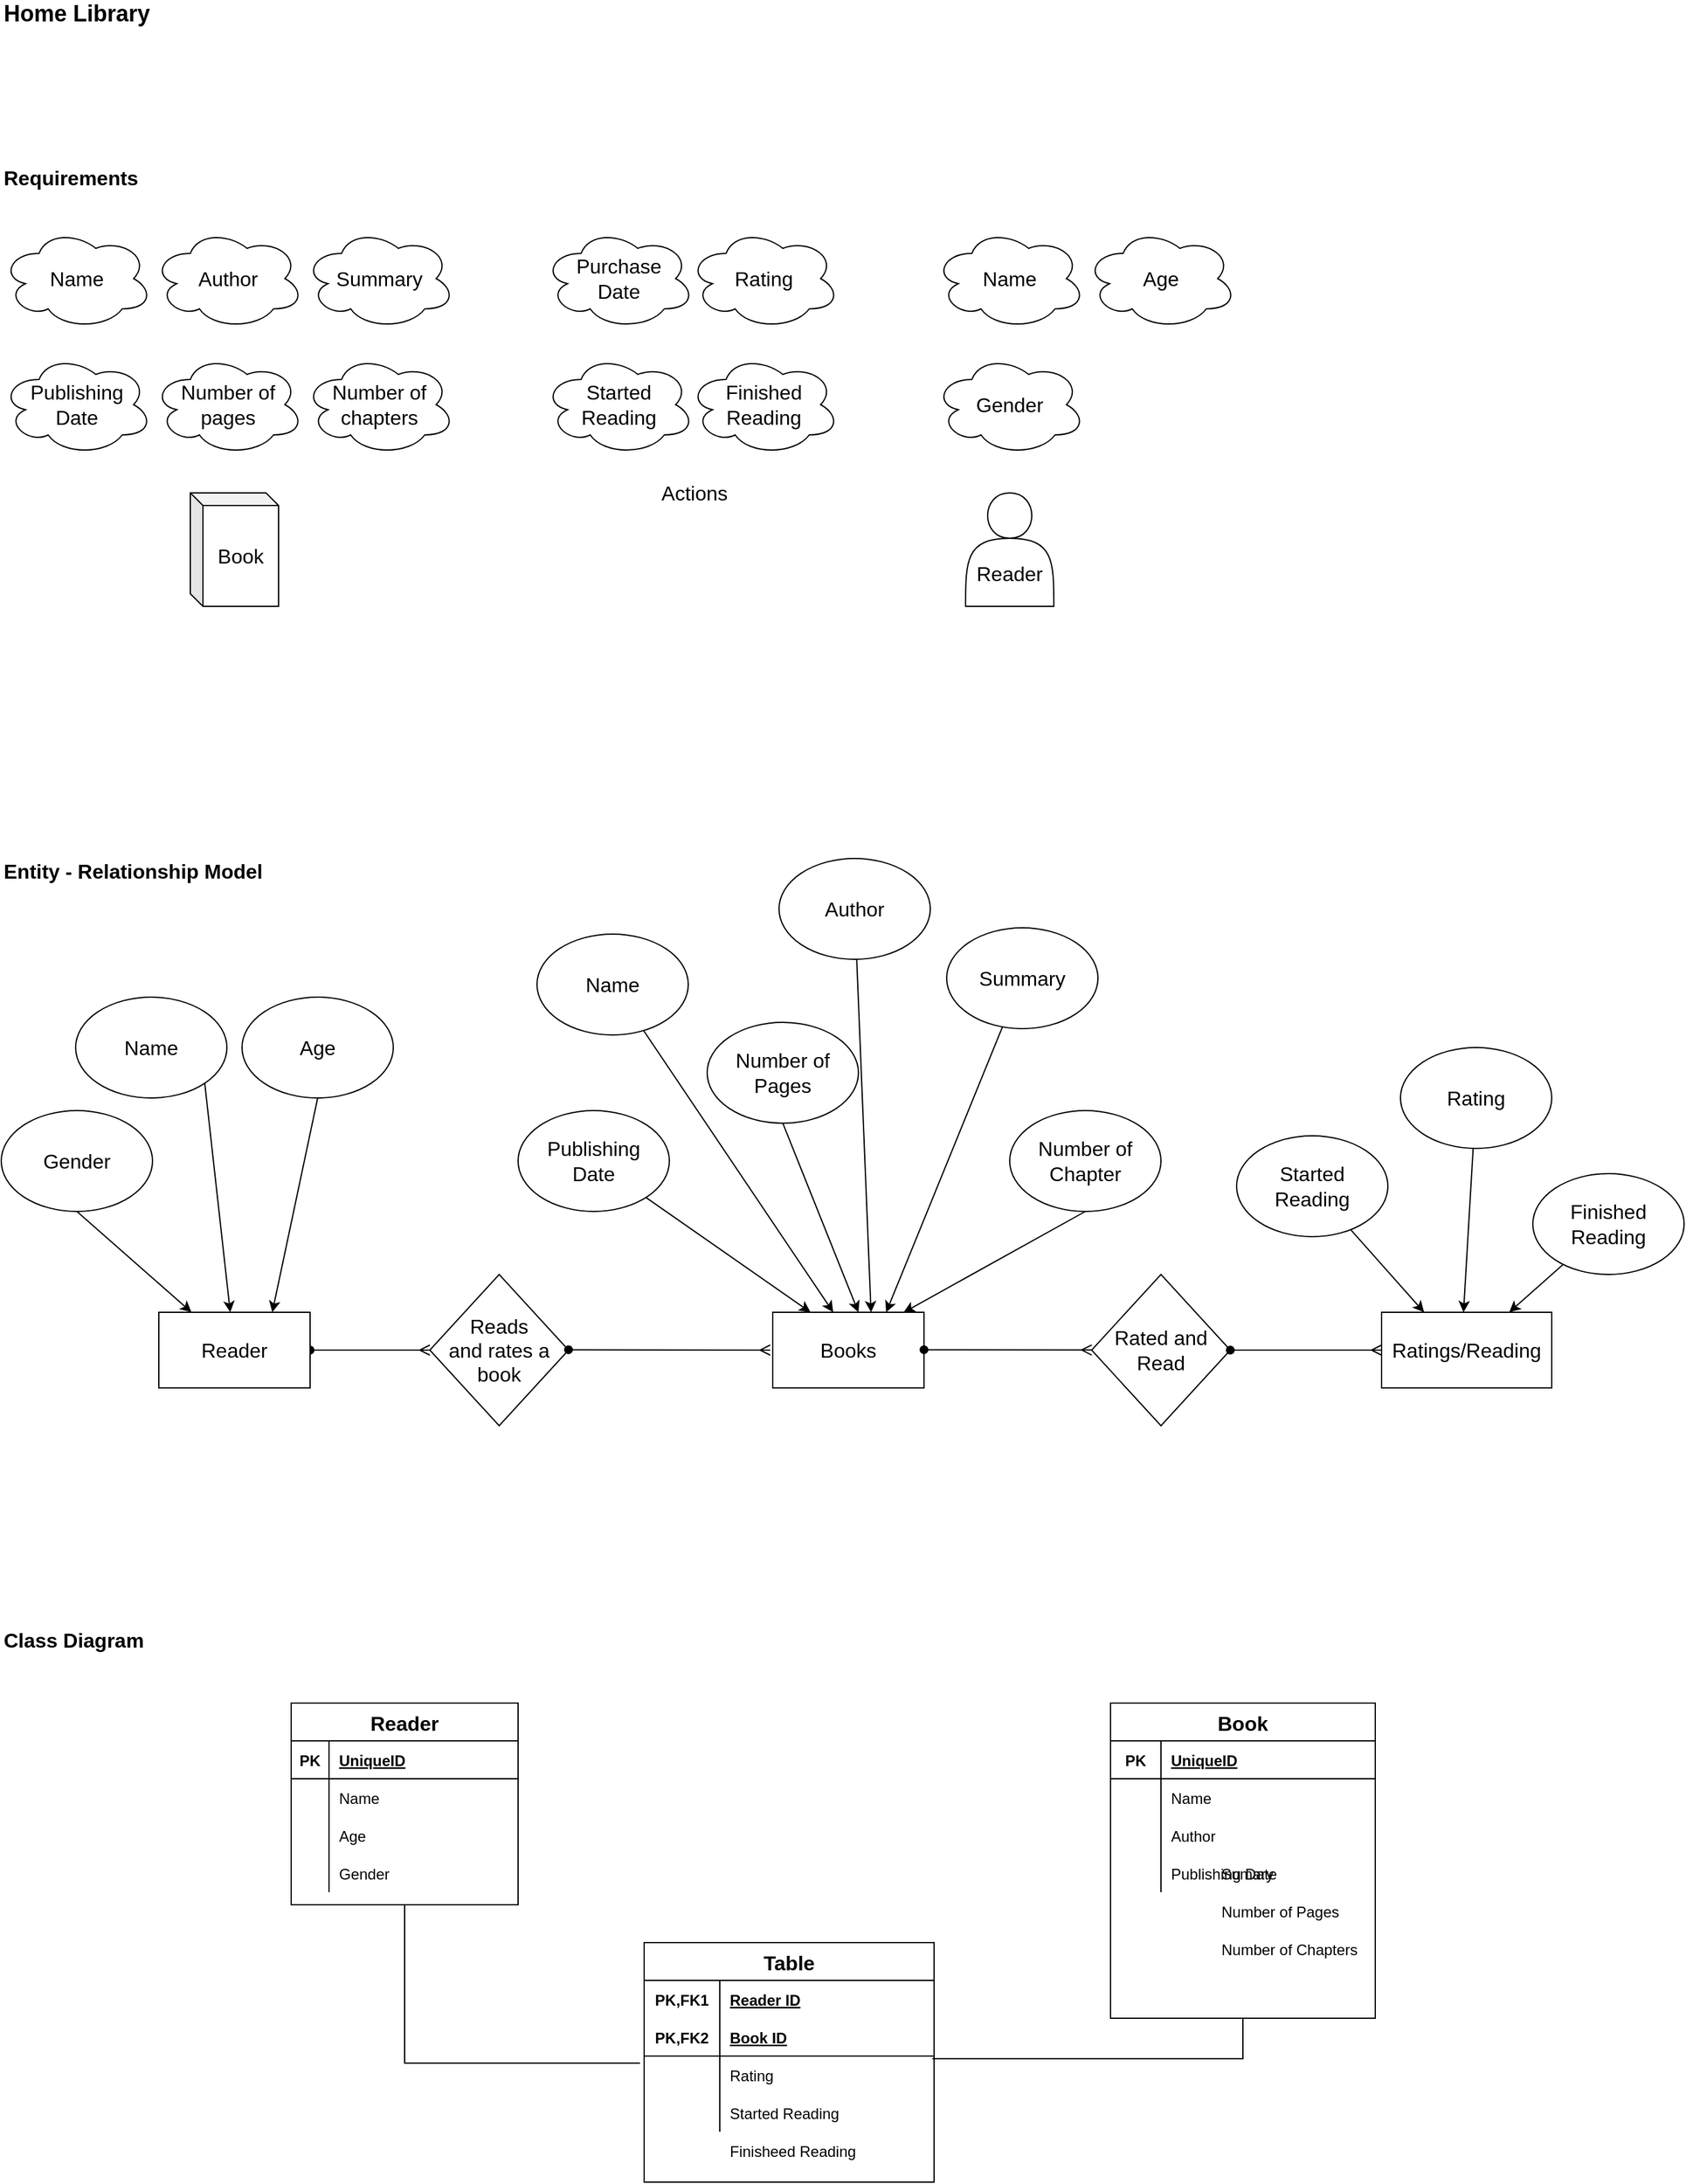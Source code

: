 <mxfile version="13.8.8" type="github">
  <diagram id="lw3_j7wf6DfLCtdXSwcF" name="Page-1">
    <mxGraphModel dx="2966" dy="2114" grid="1" gridSize="10" guides="1" tooltips="1" connect="1" arrows="1" fold="1" page="1" pageScale="1" pageWidth="827" pageHeight="1169" math="0" shadow="0">
      <root>
        <mxCell id="0" />
        <mxCell id="1" parent="0" />
        <mxCell id="b3z_TrKQlpET2KXninBQ-1" value="Requirements" style="text;html=1;strokeColor=none;fillColor=none;align=left;verticalAlign=middle;whiteSpace=wrap;rounded=0;fontSize=16;fontStyle=1" vertex="1" parent="1">
          <mxGeometry x="140" y="160" width="140" height="20" as="geometry" />
        </mxCell>
        <mxCell id="b3z_TrKQlpET2KXninBQ-3" value="Book" style="shape=cube;whiteSpace=wrap;html=1;boundedLbl=1;backgroundOutline=1;darkOpacity=0.05;darkOpacity2=0.1;fontSize=16;size=10;" vertex="1" parent="1">
          <mxGeometry x="290" y="420" width="70" height="90" as="geometry" />
        </mxCell>
        <mxCell id="b3z_TrKQlpET2KXninBQ-4" value="Name" style="ellipse;shape=cloud;whiteSpace=wrap;html=1;fontSize=16;" vertex="1" parent="1">
          <mxGeometry x="880" y="210" width="120" height="80" as="geometry" />
        </mxCell>
        <mxCell id="b3z_TrKQlpET2KXninBQ-5" value="Age" style="ellipse;shape=cloud;whiteSpace=wrap;html=1;fontSize=16;" vertex="1" parent="1">
          <mxGeometry x="1000" y="210" width="120" height="80" as="geometry" />
        </mxCell>
        <mxCell id="b3z_TrKQlpET2KXninBQ-6" value="Gender" style="ellipse;shape=cloud;whiteSpace=wrap;html=1;fontSize=16;" vertex="1" parent="1">
          <mxGeometry x="880" y="310" width="120" height="80" as="geometry" />
        </mxCell>
        <mxCell id="b3z_TrKQlpET2KXninBQ-7" value="Name" style="ellipse;shape=cloud;whiteSpace=wrap;html=1;fontSize=16;" vertex="1" parent="1">
          <mxGeometry x="140" y="210" width="120" height="80" as="geometry" />
        </mxCell>
        <mxCell id="b3z_TrKQlpET2KXninBQ-8" value="Author" style="ellipse;shape=cloud;whiteSpace=wrap;html=1;fontSize=16;" vertex="1" parent="1">
          <mxGeometry x="260" y="210" width="120" height="80" as="geometry" />
        </mxCell>
        <mxCell id="b3z_TrKQlpET2KXninBQ-9" value="Summary" style="ellipse;shape=cloud;whiteSpace=wrap;html=1;fontSize=16;" vertex="1" parent="1">
          <mxGeometry x="380" y="210" width="120" height="80" as="geometry" />
        </mxCell>
        <mxCell id="b3z_TrKQlpET2KXninBQ-10" value="Number of pages" style="ellipse;shape=cloud;whiteSpace=wrap;html=1;fontSize=16;" vertex="1" parent="1">
          <mxGeometry x="260" y="310" width="120" height="80" as="geometry" />
        </mxCell>
        <mxCell id="b3z_TrKQlpET2KXninBQ-11" value="Number of chapters" style="ellipse;shape=cloud;whiteSpace=wrap;html=1;fontSize=16;" vertex="1" parent="1">
          <mxGeometry x="380" y="310" width="120" height="80" as="geometry" />
        </mxCell>
        <mxCell id="b3z_TrKQlpET2KXninBQ-12" value="Publishing&lt;br&gt;Date" style="ellipse;shape=cloud;whiteSpace=wrap;html=1;fontSize=16;" vertex="1" parent="1">
          <mxGeometry x="140" y="310" width="120" height="80" as="geometry" />
        </mxCell>
        <mxCell id="b3z_TrKQlpET2KXninBQ-13" value="Purchase&lt;br&gt;Date" style="ellipse;shape=cloud;whiteSpace=wrap;html=1;fontSize=16;" vertex="1" parent="1">
          <mxGeometry x="570" y="210" width="120" height="80" as="geometry" />
        </mxCell>
        <mxCell id="b3z_TrKQlpET2KXninBQ-14" value="Started&lt;br&gt;Reading" style="ellipse;shape=cloud;whiteSpace=wrap;html=1;fontSize=16;" vertex="1" parent="1">
          <mxGeometry x="570" y="310" width="120" height="80" as="geometry" />
        </mxCell>
        <mxCell id="b3z_TrKQlpET2KXninBQ-15" value="Finished&lt;br&gt;Reading" style="ellipse;shape=cloud;whiteSpace=wrap;html=1;fontSize=16;" vertex="1" parent="1">
          <mxGeometry x="685" y="310" width="120" height="80" as="geometry" />
        </mxCell>
        <mxCell id="b3z_TrKQlpET2KXninBQ-16" value="Home Library" style="text;html=1;strokeColor=none;fillColor=none;align=left;verticalAlign=middle;whiteSpace=wrap;rounded=0;fontSize=18;fontStyle=1" vertex="1" parent="1">
          <mxGeometry x="140" y="30" width="150" height="20" as="geometry" />
        </mxCell>
        <mxCell id="b3z_TrKQlpET2KXninBQ-19" value="Rating" style="ellipse;shape=cloud;whiteSpace=wrap;html=1;fontSize=16;" vertex="1" parent="1">
          <mxGeometry x="685" y="210" width="120" height="80" as="geometry" />
        </mxCell>
        <mxCell id="b3z_TrKQlpET2KXninBQ-22" value="&lt;br&gt;&lt;br&gt;Reader" style="shape=actor;whiteSpace=wrap;html=1;fontSize=16;align=center;" vertex="1" parent="1">
          <mxGeometry x="905" y="420" width="70" height="90" as="geometry" />
        </mxCell>
        <mxCell id="b3z_TrKQlpET2KXninBQ-24" value="Actions" style="text;html=1;strokeColor=none;fillColor=none;align=center;verticalAlign=middle;whiteSpace=wrap;rounded=0;fontSize=16;" vertex="1" parent="1">
          <mxGeometry x="670" y="410" width="40" height="20" as="geometry" />
        </mxCell>
        <mxCell id="b3z_TrKQlpET2KXninBQ-25" value="Entity - Relationship Model" style="text;html=1;strokeColor=none;fillColor=none;align=left;verticalAlign=middle;whiteSpace=wrap;rounded=0;fontSize=16;fontStyle=1" vertex="1" parent="1">
          <mxGeometry x="140" y="710" width="220" height="20" as="geometry" />
        </mxCell>
        <mxCell id="b3z_TrKQlpET2KXninBQ-27" value="Books&lt;span style=&quot;color: rgba(0 , 0 , 0 , 0) ; font-family: monospace ; font-size: 0px&quot;&gt;%3CmxGraphModel%3E%3Croot%3E%3CmxCell%20id%3D%220%22%2F%3E%3CmxCell%20id%3D%221%22%20parent%3D%220%22%2F%3E%3CmxCell%20id%3D%222%22%20value%3D%22Requirements%22%20style%3D%22text%3Bhtml%3D1%3BstrokeColor%3Dnone%3BfillColor%3Dnone%3Balign%3Dleft%3BverticalAlign%3Dmiddle%3BwhiteSpace%3Dwrap%3Brounded%3D0%3BfontSize%3D16%3BfontStyle%3D1%22%20vertex%3D%221%22%20parent%3D%221%22%3E%3CmxGeometry%20x%3D%2240%22%20y%3D%2290%22%20width%3D%22140%22%20height%3D%2220%22%20as%3D%22geometry%22%2F%3E%3C%2FmxCell%3E%3C%2Froot%3E%3C%2FmxGraphModel%3E&lt;/span&gt;" style="rounded=0;whiteSpace=wrap;html=1;fontSize=16;align=center;" vertex="1" parent="1">
          <mxGeometry x="752" y="1070" width="120" height="60" as="geometry" />
        </mxCell>
        <mxCell id="b3z_TrKQlpET2KXninBQ-28" value="Ratings/Reading" style="rounded=0;whiteSpace=wrap;html=1;fontSize=16;align=center;" vertex="1" parent="1">
          <mxGeometry x="1235" y="1070" width="135" height="60" as="geometry" />
        </mxCell>
        <mxCell id="b3z_TrKQlpET2KXninBQ-67" style="edgeStyle=none;rounded=0;orthogonalLoop=1;jettySize=auto;html=1;entryX=0;entryY=0.5;entryDx=0;entryDy=0;fontSize=16;startArrow=oval;startFill=1;endArrow=ERmany;endFill=0;" edge="1" parent="1" source="b3z_TrKQlpET2KXninBQ-29" target="b3z_TrKQlpET2KXninBQ-45">
          <mxGeometry relative="1" as="geometry" />
        </mxCell>
        <mxCell id="b3z_TrKQlpET2KXninBQ-29" value="Reader" style="rounded=0;whiteSpace=wrap;html=1;fontSize=16;align=center;" vertex="1" parent="1">
          <mxGeometry x="265" y="1070" width="120" height="60" as="geometry" />
        </mxCell>
        <mxCell id="b3z_TrKQlpET2KXninBQ-60" style="edgeStyle=none;rounded=0;orthogonalLoop=1;jettySize=auto;html=1;fontSize=16;" edge="1" parent="1" source="b3z_TrKQlpET2KXninBQ-30">
          <mxGeometry relative="1" as="geometry">
            <mxPoint x="800" y="1070" as="targetPoint" />
          </mxGeometry>
        </mxCell>
        <mxCell id="b3z_TrKQlpET2KXninBQ-30" value="Name" style="ellipse;whiteSpace=wrap;html=1;fontSize=16;align=center;" vertex="1" parent="1">
          <mxGeometry x="565" y="770" width="120" height="80" as="geometry" />
        </mxCell>
        <mxCell id="b3z_TrKQlpET2KXninBQ-61" style="edgeStyle=none;rounded=0;orthogonalLoop=1;jettySize=auto;html=1;fontSize=16;" edge="1" parent="1" source="b3z_TrKQlpET2KXninBQ-31">
          <mxGeometry relative="1" as="geometry">
            <mxPoint x="830" y="1070" as="targetPoint" />
          </mxGeometry>
        </mxCell>
        <mxCell id="b3z_TrKQlpET2KXninBQ-31" value="Author" style="ellipse;whiteSpace=wrap;html=1;fontSize=16;align=center;" vertex="1" parent="1">
          <mxGeometry x="757" y="710" width="120" height="80" as="geometry" />
        </mxCell>
        <mxCell id="b3z_TrKQlpET2KXninBQ-62" style="edgeStyle=none;rounded=0;orthogonalLoop=1;jettySize=auto;html=1;entryX=0.75;entryY=0;entryDx=0;entryDy=0;fontSize=16;" edge="1" parent="1" source="b3z_TrKQlpET2KXninBQ-32" target="b3z_TrKQlpET2KXninBQ-27">
          <mxGeometry relative="1" as="geometry" />
        </mxCell>
        <mxCell id="b3z_TrKQlpET2KXninBQ-32" value="Summary" style="ellipse;whiteSpace=wrap;html=1;fontSize=16;align=center;" vertex="1" parent="1">
          <mxGeometry x="890" y="765" width="120" height="80" as="geometry" />
        </mxCell>
        <mxCell id="b3z_TrKQlpET2KXninBQ-57" style="edgeStyle=none;rounded=0;orthogonalLoop=1;jettySize=auto;html=1;entryX=0.25;entryY=0;entryDx=0;entryDy=0;fontSize=16;" edge="1" parent="1" source="b3z_TrKQlpET2KXninBQ-33" target="b3z_TrKQlpET2KXninBQ-27">
          <mxGeometry relative="1" as="geometry" />
        </mxCell>
        <mxCell id="b3z_TrKQlpET2KXninBQ-33" value="Publishing&lt;br&gt;Date" style="ellipse;whiteSpace=wrap;html=1;fontSize=16;align=center;" vertex="1" parent="1">
          <mxGeometry x="550" y="910" width="120" height="80" as="geometry" />
        </mxCell>
        <mxCell id="b3z_TrKQlpET2KXninBQ-58" style="edgeStyle=none;rounded=0;orthogonalLoop=1;jettySize=auto;html=1;exitX=0.5;exitY=1;exitDx=0;exitDy=0;fontSize=16;" edge="1" parent="1" source="b3z_TrKQlpET2KXninBQ-34">
          <mxGeometry relative="1" as="geometry">
            <mxPoint x="820" y="1070" as="targetPoint" />
          </mxGeometry>
        </mxCell>
        <mxCell id="b3z_TrKQlpET2KXninBQ-34" value="Number of&lt;br&gt;Pages" style="ellipse;whiteSpace=wrap;html=1;fontSize=16;align=center;" vertex="1" parent="1">
          <mxGeometry x="700" y="840" width="120" height="80" as="geometry" />
        </mxCell>
        <mxCell id="b3z_TrKQlpET2KXninBQ-59" style="edgeStyle=none;rounded=0;orthogonalLoop=1;jettySize=auto;html=1;exitX=0.5;exitY=1;exitDx=0;exitDy=0;entryX=0.865;entryY=0.002;entryDx=0;entryDy=0;fontSize=16;entryPerimeter=0;" edge="1" parent="1" source="b3z_TrKQlpET2KXninBQ-35" target="b3z_TrKQlpET2KXninBQ-27">
          <mxGeometry relative="1" as="geometry" />
        </mxCell>
        <mxCell id="b3z_TrKQlpET2KXninBQ-35" value="Number of&lt;br&gt;Chapter" style="ellipse;whiteSpace=wrap;html=1;fontSize=16;align=center;" vertex="1" parent="1">
          <mxGeometry x="940" y="910" width="120" height="80" as="geometry" />
        </mxCell>
        <mxCell id="b3z_TrKQlpET2KXninBQ-65" style="edgeStyle=none;rounded=0;orthogonalLoop=1;jettySize=auto;html=1;fontSize=16;" edge="1" parent="1" source="b3z_TrKQlpET2KXninBQ-37">
          <mxGeometry relative="1" as="geometry">
            <mxPoint x="1300" y="1070" as="targetPoint" />
          </mxGeometry>
        </mxCell>
        <mxCell id="b3z_TrKQlpET2KXninBQ-37" value="Rating" style="ellipse;whiteSpace=wrap;html=1;fontSize=16;align=center;" vertex="1" parent="1">
          <mxGeometry x="1250" y="860" width="120" height="80" as="geometry" />
        </mxCell>
        <mxCell id="b3z_TrKQlpET2KXninBQ-63" style="edgeStyle=none;rounded=0;orthogonalLoop=1;jettySize=auto;html=1;entryX=0.25;entryY=0;entryDx=0;entryDy=0;fontSize=16;" edge="1" parent="1" source="b3z_TrKQlpET2KXninBQ-38" target="b3z_TrKQlpET2KXninBQ-28">
          <mxGeometry relative="1" as="geometry" />
        </mxCell>
        <mxCell id="b3z_TrKQlpET2KXninBQ-38" value="Started&lt;br&gt;Reading" style="ellipse;whiteSpace=wrap;html=1;fontSize=16;align=center;" vertex="1" parent="1">
          <mxGeometry x="1120" y="930" width="120" height="80" as="geometry" />
        </mxCell>
        <mxCell id="b3z_TrKQlpET2KXninBQ-40" value="Rated and Read" style="rhombus;whiteSpace=wrap;html=1;fontSize=16;align=center;" vertex="1" parent="1">
          <mxGeometry x="1005" y="1040" width="110" height="120" as="geometry" />
        </mxCell>
        <mxCell id="b3z_TrKQlpET2KXninBQ-66" style="edgeStyle=none;rounded=0;orthogonalLoop=1;jettySize=auto;html=1;entryX=0.75;entryY=0;entryDx=0;entryDy=0;fontSize=16;" edge="1" parent="1" source="b3z_TrKQlpET2KXninBQ-41" target="b3z_TrKQlpET2KXninBQ-28">
          <mxGeometry relative="1" as="geometry" />
        </mxCell>
        <mxCell id="b3z_TrKQlpET2KXninBQ-41" value="Finished&lt;br&gt;Reading" style="ellipse;whiteSpace=wrap;html=1;fontSize=16;align=center;" vertex="1" parent="1">
          <mxGeometry x="1355" y="960" width="120" height="80" as="geometry" />
        </mxCell>
        <mxCell id="b3z_TrKQlpET2KXninBQ-53" style="rounded=0;orthogonalLoop=1;jettySize=auto;html=1;exitX=1;exitY=1;exitDx=0;exitDy=0;fontSize=16;" edge="1" parent="1" source="b3z_TrKQlpET2KXninBQ-42" target="b3z_TrKQlpET2KXninBQ-29">
          <mxGeometry relative="1" as="geometry" />
        </mxCell>
        <mxCell id="b3z_TrKQlpET2KXninBQ-42" value="Name" style="ellipse;whiteSpace=wrap;html=1;fontSize=16;align=center;" vertex="1" parent="1">
          <mxGeometry x="199" y="820" width="120" height="80" as="geometry" />
        </mxCell>
        <mxCell id="b3z_TrKQlpET2KXninBQ-56" style="edgeStyle=none;rounded=0;orthogonalLoop=1;jettySize=auto;html=1;exitX=0.5;exitY=1;exitDx=0;exitDy=0;entryX=0.75;entryY=0;entryDx=0;entryDy=0;fontSize=16;" edge="1" parent="1" source="b3z_TrKQlpET2KXninBQ-43" target="b3z_TrKQlpET2KXninBQ-29">
          <mxGeometry relative="1" as="geometry" />
        </mxCell>
        <mxCell id="b3z_TrKQlpET2KXninBQ-43" value="Age" style="ellipse;whiteSpace=wrap;html=1;fontSize=16;align=center;" vertex="1" parent="1">
          <mxGeometry x="331" y="820" width="120" height="80" as="geometry" />
        </mxCell>
        <mxCell id="b3z_TrKQlpET2KXninBQ-52" style="rounded=0;orthogonalLoop=1;jettySize=auto;html=1;exitX=0.5;exitY=1;exitDx=0;exitDy=0;fontSize=16;" edge="1" parent="1" source="b3z_TrKQlpET2KXninBQ-44" target="b3z_TrKQlpET2KXninBQ-29">
          <mxGeometry relative="1" as="geometry" />
        </mxCell>
        <mxCell id="b3z_TrKQlpET2KXninBQ-44" value="Gender" style="ellipse;whiteSpace=wrap;html=1;fontSize=16;align=center;" vertex="1" parent="1">
          <mxGeometry x="140" y="910" width="120" height="80" as="geometry" />
        </mxCell>
        <mxCell id="b3z_TrKQlpET2KXninBQ-45" value="Reads&lt;br&gt;and rates a&lt;br&gt;book" style="rhombus;whiteSpace=wrap;html=1;fontSize=16;align=center;" vertex="1" parent="1">
          <mxGeometry x="480" y="1040" width="110" height="120" as="geometry" />
        </mxCell>
        <mxCell id="b3z_TrKQlpET2KXninBQ-68" style="edgeStyle=none;rounded=0;orthogonalLoop=1;jettySize=auto;html=1;fontSize=16;startArrow=oval;startFill=1;endArrow=ERmany;endFill=0;" edge="1" parent="1">
          <mxGeometry relative="1" as="geometry">
            <mxPoint x="590" y="1099.71" as="sourcePoint" />
            <mxPoint x="750" y="1100" as="targetPoint" />
          </mxGeometry>
        </mxCell>
        <mxCell id="b3z_TrKQlpET2KXninBQ-69" style="edgeStyle=none;rounded=0;orthogonalLoop=1;jettySize=auto;html=1;fontSize=16;startArrow=oval;startFill=1;endArrow=ERmany;endFill=0;" edge="1" parent="1" target="b3z_TrKQlpET2KXninBQ-40">
          <mxGeometry relative="1" as="geometry">
            <mxPoint x="872" y="1099.71" as="sourcePoint" />
            <mxPoint x="967" y="1099.71" as="targetPoint" />
          </mxGeometry>
        </mxCell>
        <mxCell id="b3z_TrKQlpET2KXninBQ-70" style="edgeStyle=none;rounded=0;orthogonalLoop=1;jettySize=auto;html=1;fontSize=16;startArrow=oval;startFill=1;endArrow=ERmany;endFill=0;exitX=1;exitY=0.5;exitDx=0;exitDy=0;entryX=0;entryY=0.5;entryDx=0;entryDy=0;" edge="1" parent="1" source="b3z_TrKQlpET2KXninBQ-40" target="b3z_TrKQlpET2KXninBQ-28">
          <mxGeometry relative="1" as="geometry">
            <mxPoint x="882" y="1109.71" as="sourcePoint" />
            <mxPoint x="1015.078" y="1109.915" as="targetPoint" />
          </mxGeometry>
        </mxCell>
        <mxCell id="b3z_TrKQlpET2KXninBQ-170" style="edgeStyle=orthogonalEdgeStyle;rounded=0;orthogonalLoop=1;jettySize=auto;html=1;entryX=-0.014;entryY=0.186;entryDx=0;entryDy=0;entryPerimeter=0;startArrow=none;startFill=0;endArrow=none;endFill=0;fontSize=16;" edge="1" parent="1" source="b3z_TrKQlpET2KXninBQ-113" target="b3z_TrKQlpET2KXninBQ-146">
          <mxGeometry relative="1" as="geometry" />
        </mxCell>
        <mxCell id="b3z_TrKQlpET2KXninBQ-113" value="Reader" style="shape=table;startSize=30;container=1;collapsible=1;childLayout=tableLayout;fixedRows=1;rowLines=0;fontStyle=1;align=center;resizeLast=1;fontSize=16;" vertex="1" parent="1">
          <mxGeometry x="370" y="1380" width="180" height="160" as="geometry" />
        </mxCell>
        <mxCell id="b3z_TrKQlpET2KXninBQ-114" value="" style="shape=partialRectangle;collapsible=0;dropTarget=0;pointerEvents=0;fillColor=none;top=0;left=0;bottom=1;right=0;points=[[0,0.5],[1,0.5]];portConstraint=eastwest;" vertex="1" parent="b3z_TrKQlpET2KXninBQ-113">
          <mxGeometry y="30" width="180" height="30" as="geometry" />
        </mxCell>
        <mxCell id="b3z_TrKQlpET2KXninBQ-115" value="PK" style="shape=partialRectangle;connectable=0;fillColor=none;top=0;left=0;bottom=0;right=0;fontStyle=1;overflow=hidden;" vertex="1" parent="b3z_TrKQlpET2KXninBQ-114">
          <mxGeometry width="30" height="30" as="geometry" />
        </mxCell>
        <mxCell id="b3z_TrKQlpET2KXninBQ-116" value="UniqueID" style="shape=partialRectangle;connectable=0;fillColor=none;top=0;left=0;bottom=0;right=0;align=left;spacingLeft=6;fontStyle=5;overflow=hidden;" vertex="1" parent="b3z_TrKQlpET2KXninBQ-114">
          <mxGeometry x="30" width="150" height="30" as="geometry" />
        </mxCell>
        <mxCell id="b3z_TrKQlpET2KXninBQ-117" value="" style="shape=partialRectangle;collapsible=0;dropTarget=0;pointerEvents=0;fillColor=none;top=0;left=0;bottom=0;right=0;points=[[0,0.5],[1,0.5]];portConstraint=eastwest;" vertex="1" parent="b3z_TrKQlpET2KXninBQ-113">
          <mxGeometry y="60" width="180" height="30" as="geometry" />
        </mxCell>
        <mxCell id="b3z_TrKQlpET2KXninBQ-118" value="" style="shape=partialRectangle;connectable=0;fillColor=none;top=0;left=0;bottom=0;right=0;editable=1;overflow=hidden;" vertex="1" parent="b3z_TrKQlpET2KXninBQ-117">
          <mxGeometry width="30" height="30" as="geometry" />
        </mxCell>
        <mxCell id="b3z_TrKQlpET2KXninBQ-119" value="Name" style="shape=partialRectangle;connectable=0;fillColor=none;top=0;left=0;bottom=0;right=0;align=left;spacingLeft=6;overflow=hidden;" vertex="1" parent="b3z_TrKQlpET2KXninBQ-117">
          <mxGeometry x="30" width="150" height="30" as="geometry" />
        </mxCell>
        <mxCell id="b3z_TrKQlpET2KXninBQ-120" value="" style="shape=partialRectangle;collapsible=0;dropTarget=0;pointerEvents=0;fillColor=none;top=0;left=0;bottom=0;right=0;points=[[0,0.5],[1,0.5]];portConstraint=eastwest;" vertex="1" parent="b3z_TrKQlpET2KXninBQ-113">
          <mxGeometry y="90" width="180" height="30" as="geometry" />
        </mxCell>
        <mxCell id="b3z_TrKQlpET2KXninBQ-121" value="" style="shape=partialRectangle;connectable=0;fillColor=none;top=0;left=0;bottom=0;right=0;editable=1;overflow=hidden;" vertex="1" parent="b3z_TrKQlpET2KXninBQ-120">
          <mxGeometry width="30" height="30" as="geometry" />
        </mxCell>
        <mxCell id="b3z_TrKQlpET2KXninBQ-122" value="Age" style="shape=partialRectangle;connectable=0;fillColor=none;top=0;left=0;bottom=0;right=0;align=left;spacingLeft=6;overflow=hidden;" vertex="1" parent="b3z_TrKQlpET2KXninBQ-120">
          <mxGeometry x="30" width="150" height="30" as="geometry" />
        </mxCell>
        <mxCell id="b3z_TrKQlpET2KXninBQ-123" value="" style="shape=partialRectangle;collapsible=0;dropTarget=0;pointerEvents=0;fillColor=none;top=0;left=0;bottom=0;right=0;points=[[0,0.5],[1,0.5]];portConstraint=eastwest;" vertex="1" parent="b3z_TrKQlpET2KXninBQ-113">
          <mxGeometry y="120" width="180" height="30" as="geometry" />
        </mxCell>
        <mxCell id="b3z_TrKQlpET2KXninBQ-124" value="" style="shape=partialRectangle;connectable=0;fillColor=none;top=0;left=0;bottom=0;right=0;editable=1;overflow=hidden;" vertex="1" parent="b3z_TrKQlpET2KXninBQ-123">
          <mxGeometry width="30" height="30" as="geometry" />
        </mxCell>
        <mxCell id="b3z_TrKQlpET2KXninBQ-125" value="Gender" style="shape=partialRectangle;connectable=0;fillColor=none;top=0;left=0;bottom=0;right=0;align=left;spacingLeft=6;overflow=hidden;" vertex="1" parent="b3z_TrKQlpET2KXninBQ-123">
          <mxGeometry x="30" width="150" height="30" as="geometry" />
        </mxCell>
        <mxCell id="b3z_TrKQlpET2KXninBQ-171" style="edgeStyle=orthogonalEdgeStyle;rounded=0;orthogonalLoop=1;jettySize=auto;html=1;entryX=0.994;entryY=0.071;entryDx=0;entryDy=0;entryPerimeter=0;startArrow=none;startFill=0;endArrow=none;endFill=0;fontSize=16;" edge="1" parent="1" source="b3z_TrKQlpET2KXninBQ-126" target="b3z_TrKQlpET2KXninBQ-146">
          <mxGeometry relative="1" as="geometry" />
        </mxCell>
        <mxCell id="b3z_TrKQlpET2KXninBQ-126" value="Book" style="shape=table;startSize=30;container=1;collapsible=1;childLayout=tableLayout;fixedRows=1;rowLines=0;fontStyle=1;align=center;resizeLast=1;fontSize=16;" vertex="1" parent="1">
          <mxGeometry x="1020" y="1380" width="210" height="250" as="geometry" />
        </mxCell>
        <mxCell id="b3z_TrKQlpET2KXninBQ-127" value="" style="shape=partialRectangle;collapsible=0;dropTarget=0;pointerEvents=0;fillColor=none;top=0;left=0;bottom=1;right=0;points=[[0,0.5],[1,0.5]];portConstraint=eastwest;" vertex="1" parent="b3z_TrKQlpET2KXninBQ-126">
          <mxGeometry y="30" width="210" height="30" as="geometry" />
        </mxCell>
        <mxCell id="b3z_TrKQlpET2KXninBQ-128" value="PK" style="shape=partialRectangle;connectable=0;fillColor=none;top=0;left=0;bottom=0;right=0;fontStyle=1;overflow=hidden;" vertex="1" parent="b3z_TrKQlpET2KXninBQ-127">
          <mxGeometry width="40" height="30" as="geometry" />
        </mxCell>
        <mxCell id="b3z_TrKQlpET2KXninBQ-129" value="UniqueID" style="shape=partialRectangle;connectable=0;fillColor=none;top=0;left=0;bottom=0;right=0;align=left;spacingLeft=6;fontStyle=5;overflow=hidden;" vertex="1" parent="b3z_TrKQlpET2KXninBQ-127">
          <mxGeometry x="40" width="170" height="30" as="geometry" />
        </mxCell>
        <mxCell id="b3z_TrKQlpET2KXninBQ-130" value="" style="shape=partialRectangle;collapsible=0;dropTarget=0;pointerEvents=0;fillColor=none;top=0;left=0;bottom=0;right=0;points=[[0,0.5],[1,0.5]];portConstraint=eastwest;" vertex="1" parent="b3z_TrKQlpET2KXninBQ-126">
          <mxGeometry y="60" width="210" height="30" as="geometry" />
        </mxCell>
        <mxCell id="b3z_TrKQlpET2KXninBQ-131" value="" style="shape=partialRectangle;connectable=0;fillColor=none;top=0;left=0;bottom=0;right=0;editable=1;overflow=hidden;" vertex="1" parent="b3z_TrKQlpET2KXninBQ-130">
          <mxGeometry width="40" height="30" as="geometry" />
        </mxCell>
        <mxCell id="b3z_TrKQlpET2KXninBQ-132" value="Name" style="shape=partialRectangle;connectable=0;fillColor=none;top=0;left=0;bottom=0;right=0;align=left;spacingLeft=6;overflow=hidden;" vertex="1" parent="b3z_TrKQlpET2KXninBQ-130">
          <mxGeometry x="40" width="170" height="30" as="geometry" />
        </mxCell>
        <mxCell id="b3z_TrKQlpET2KXninBQ-133" value="" style="shape=partialRectangle;collapsible=0;dropTarget=0;pointerEvents=0;fillColor=none;top=0;left=0;bottom=0;right=0;points=[[0,0.5],[1,0.5]];portConstraint=eastwest;" vertex="1" parent="b3z_TrKQlpET2KXninBQ-126">
          <mxGeometry y="90" width="210" height="30" as="geometry" />
        </mxCell>
        <mxCell id="b3z_TrKQlpET2KXninBQ-134" value="" style="shape=partialRectangle;connectable=0;fillColor=none;top=0;left=0;bottom=0;right=0;editable=1;overflow=hidden;" vertex="1" parent="b3z_TrKQlpET2KXninBQ-133">
          <mxGeometry width="40" height="30" as="geometry" />
        </mxCell>
        <mxCell id="b3z_TrKQlpET2KXninBQ-135" value="Author" style="shape=partialRectangle;connectable=0;fillColor=none;top=0;left=0;bottom=0;right=0;align=left;spacingLeft=6;overflow=hidden;" vertex="1" parent="b3z_TrKQlpET2KXninBQ-133">
          <mxGeometry x="40" width="170" height="30" as="geometry" />
        </mxCell>
        <mxCell id="b3z_TrKQlpET2KXninBQ-136" value="" style="shape=partialRectangle;collapsible=0;dropTarget=0;pointerEvents=0;fillColor=none;top=0;left=0;bottom=0;right=0;points=[[0,0.5],[1,0.5]];portConstraint=eastwest;" vertex="1" parent="b3z_TrKQlpET2KXninBQ-126">
          <mxGeometry y="120" width="210" height="30" as="geometry" />
        </mxCell>
        <mxCell id="b3z_TrKQlpET2KXninBQ-137" value="" style="shape=partialRectangle;connectable=0;fillColor=none;top=0;left=0;bottom=0;right=0;editable=1;overflow=hidden;" vertex="1" parent="b3z_TrKQlpET2KXninBQ-136">
          <mxGeometry width="40" height="30" as="geometry" />
        </mxCell>
        <mxCell id="b3z_TrKQlpET2KXninBQ-138" value="Publishing Date" style="shape=partialRectangle;connectable=0;fillColor=none;top=0;left=0;bottom=0;right=0;align=left;spacingLeft=6;overflow=hidden;" vertex="1" parent="b3z_TrKQlpET2KXninBQ-136">
          <mxGeometry x="40" width="170" height="30" as="geometry" />
        </mxCell>
        <mxCell id="b3z_TrKQlpET2KXninBQ-139" value="Table" style="shape=table;startSize=30;container=1;collapsible=1;childLayout=tableLayout;fixedRows=1;rowLines=0;fontStyle=1;align=center;resizeLast=1;fontSize=16;" vertex="1" parent="1">
          <mxGeometry x="650" y="1570" width="230" height="190" as="geometry" />
        </mxCell>
        <mxCell id="b3z_TrKQlpET2KXninBQ-140" value="" style="shape=partialRectangle;collapsible=0;dropTarget=0;pointerEvents=0;fillColor=none;top=0;left=0;bottom=0;right=0;points=[[0,0.5],[1,0.5]];portConstraint=eastwest;" vertex="1" parent="b3z_TrKQlpET2KXninBQ-139">
          <mxGeometry y="30" width="230" height="30" as="geometry" />
        </mxCell>
        <mxCell id="b3z_TrKQlpET2KXninBQ-141" value="PK,FK1" style="shape=partialRectangle;connectable=0;fillColor=none;top=0;left=0;bottom=0;right=0;fontStyle=1;overflow=hidden;" vertex="1" parent="b3z_TrKQlpET2KXninBQ-140">
          <mxGeometry width="60" height="30" as="geometry" />
        </mxCell>
        <mxCell id="b3z_TrKQlpET2KXninBQ-142" value="Reader ID" style="shape=partialRectangle;connectable=0;fillColor=none;top=0;left=0;bottom=0;right=0;align=left;spacingLeft=6;fontStyle=5;overflow=hidden;" vertex="1" parent="b3z_TrKQlpET2KXninBQ-140">
          <mxGeometry x="60" width="170" height="30" as="geometry" />
        </mxCell>
        <mxCell id="b3z_TrKQlpET2KXninBQ-143" value="" style="shape=partialRectangle;collapsible=0;dropTarget=0;pointerEvents=0;fillColor=none;top=0;left=0;bottom=1;right=0;points=[[0,0.5],[1,0.5]];portConstraint=eastwest;" vertex="1" parent="b3z_TrKQlpET2KXninBQ-139">
          <mxGeometry y="60" width="230" height="30" as="geometry" />
        </mxCell>
        <mxCell id="b3z_TrKQlpET2KXninBQ-144" value="PK,FK2" style="shape=partialRectangle;connectable=0;fillColor=none;top=0;left=0;bottom=0;right=0;fontStyle=1;overflow=hidden;" vertex="1" parent="b3z_TrKQlpET2KXninBQ-143">
          <mxGeometry width="60" height="30" as="geometry" />
        </mxCell>
        <mxCell id="b3z_TrKQlpET2KXninBQ-145" value="Book ID" style="shape=partialRectangle;connectable=0;fillColor=none;top=0;left=0;bottom=0;right=0;align=left;spacingLeft=6;fontStyle=5;overflow=hidden;" vertex="1" parent="b3z_TrKQlpET2KXninBQ-143">
          <mxGeometry x="60" width="170" height="30" as="geometry" />
        </mxCell>
        <mxCell id="b3z_TrKQlpET2KXninBQ-146" value="" style="shape=partialRectangle;collapsible=0;dropTarget=0;pointerEvents=0;fillColor=none;top=0;left=0;bottom=0;right=0;points=[[0,0.5],[1,0.5]];portConstraint=eastwest;" vertex="1" parent="b3z_TrKQlpET2KXninBQ-139">
          <mxGeometry y="90" width="230" height="30" as="geometry" />
        </mxCell>
        <mxCell id="b3z_TrKQlpET2KXninBQ-147" value="" style="shape=partialRectangle;connectable=0;fillColor=none;top=0;left=0;bottom=0;right=0;editable=1;overflow=hidden;" vertex="1" parent="b3z_TrKQlpET2KXninBQ-146">
          <mxGeometry width="60" height="30" as="geometry" />
        </mxCell>
        <mxCell id="b3z_TrKQlpET2KXninBQ-148" value="Rating" style="shape=partialRectangle;connectable=0;fillColor=none;top=0;left=0;bottom=0;right=0;align=left;spacingLeft=6;overflow=hidden;" vertex="1" parent="b3z_TrKQlpET2KXninBQ-146">
          <mxGeometry x="60" width="170" height="30" as="geometry" />
        </mxCell>
        <mxCell id="b3z_TrKQlpET2KXninBQ-149" value="" style="shape=partialRectangle;collapsible=0;dropTarget=0;pointerEvents=0;fillColor=none;top=0;left=0;bottom=0;right=0;points=[[0,0.5],[1,0.5]];portConstraint=eastwest;" vertex="1" parent="b3z_TrKQlpET2KXninBQ-139">
          <mxGeometry y="120" width="230" height="30" as="geometry" />
        </mxCell>
        <mxCell id="b3z_TrKQlpET2KXninBQ-150" value="" style="shape=partialRectangle;connectable=0;fillColor=none;top=0;left=0;bottom=0;right=0;editable=1;overflow=hidden;" vertex="1" parent="b3z_TrKQlpET2KXninBQ-149">
          <mxGeometry width="60" height="30" as="geometry" />
        </mxCell>
        <mxCell id="b3z_TrKQlpET2KXninBQ-151" value="Started Reading" style="shape=partialRectangle;connectable=0;fillColor=none;top=0;left=0;bottom=0;right=0;align=left;spacingLeft=6;overflow=hidden;" vertex="1" parent="b3z_TrKQlpET2KXninBQ-149">
          <mxGeometry x="60" width="170" height="30" as="geometry" />
        </mxCell>
        <mxCell id="b3z_TrKQlpET2KXninBQ-165" value="Sumary" style="shape=partialRectangle;connectable=0;fillColor=none;top=0;left=0;bottom=0;right=0;align=left;spacingLeft=6;overflow=hidden;" vertex="1" parent="1">
          <mxGeometry x="1100" y="1500" width="140" height="30" as="geometry" />
        </mxCell>
        <mxCell id="b3z_TrKQlpET2KXninBQ-166" value="Number of Pages" style="shape=partialRectangle;connectable=0;fillColor=none;top=0;left=0;bottom=0;right=0;align=left;spacingLeft=6;overflow=hidden;" vertex="1" parent="1">
          <mxGeometry x="1100" y="1530" width="140" height="30" as="geometry" />
        </mxCell>
        <mxCell id="b3z_TrKQlpET2KXninBQ-167" value="Number of Chapters" style="shape=partialRectangle;connectable=0;fillColor=none;top=0;left=0;bottom=0;right=0;align=left;spacingLeft=6;overflow=hidden;" vertex="1" parent="1">
          <mxGeometry x="1100" y="1560" width="140" height="30" as="geometry" />
        </mxCell>
        <mxCell id="b3z_TrKQlpET2KXninBQ-168" value="Finisheed Reading" style="shape=partialRectangle;connectable=0;fillColor=none;top=0;left=0;bottom=0;right=0;align=left;spacingLeft=6;overflow=hidden;" vertex="1" parent="1">
          <mxGeometry x="710" y="1720" width="170" height="30" as="geometry" />
        </mxCell>
        <mxCell id="b3z_TrKQlpET2KXninBQ-172" value="Class Diagram" style="text;html=1;strokeColor=none;fillColor=none;align=left;verticalAlign=middle;whiteSpace=wrap;rounded=0;fontSize=16;fontStyle=1" vertex="1" parent="1">
          <mxGeometry x="140" y="1320" width="220" height="20" as="geometry" />
        </mxCell>
      </root>
    </mxGraphModel>
  </diagram>
</mxfile>

